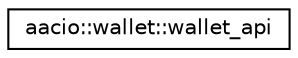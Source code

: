 digraph "Graphical Class Hierarchy"
{
  edge [fontname="Helvetica",fontsize="10",labelfontname="Helvetica",labelfontsize="10"];
  node [fontname="Helvetica",fontsize="10",shape=record];
  rankdir="LR";
  Node0 [label="aacio::wallet::wallet_api",height=0.2,width=0.4,color="black", fillcolor="white", style="filled",URL="$classaacio_1_1wallet_1_1wallet__api.html"];
}
